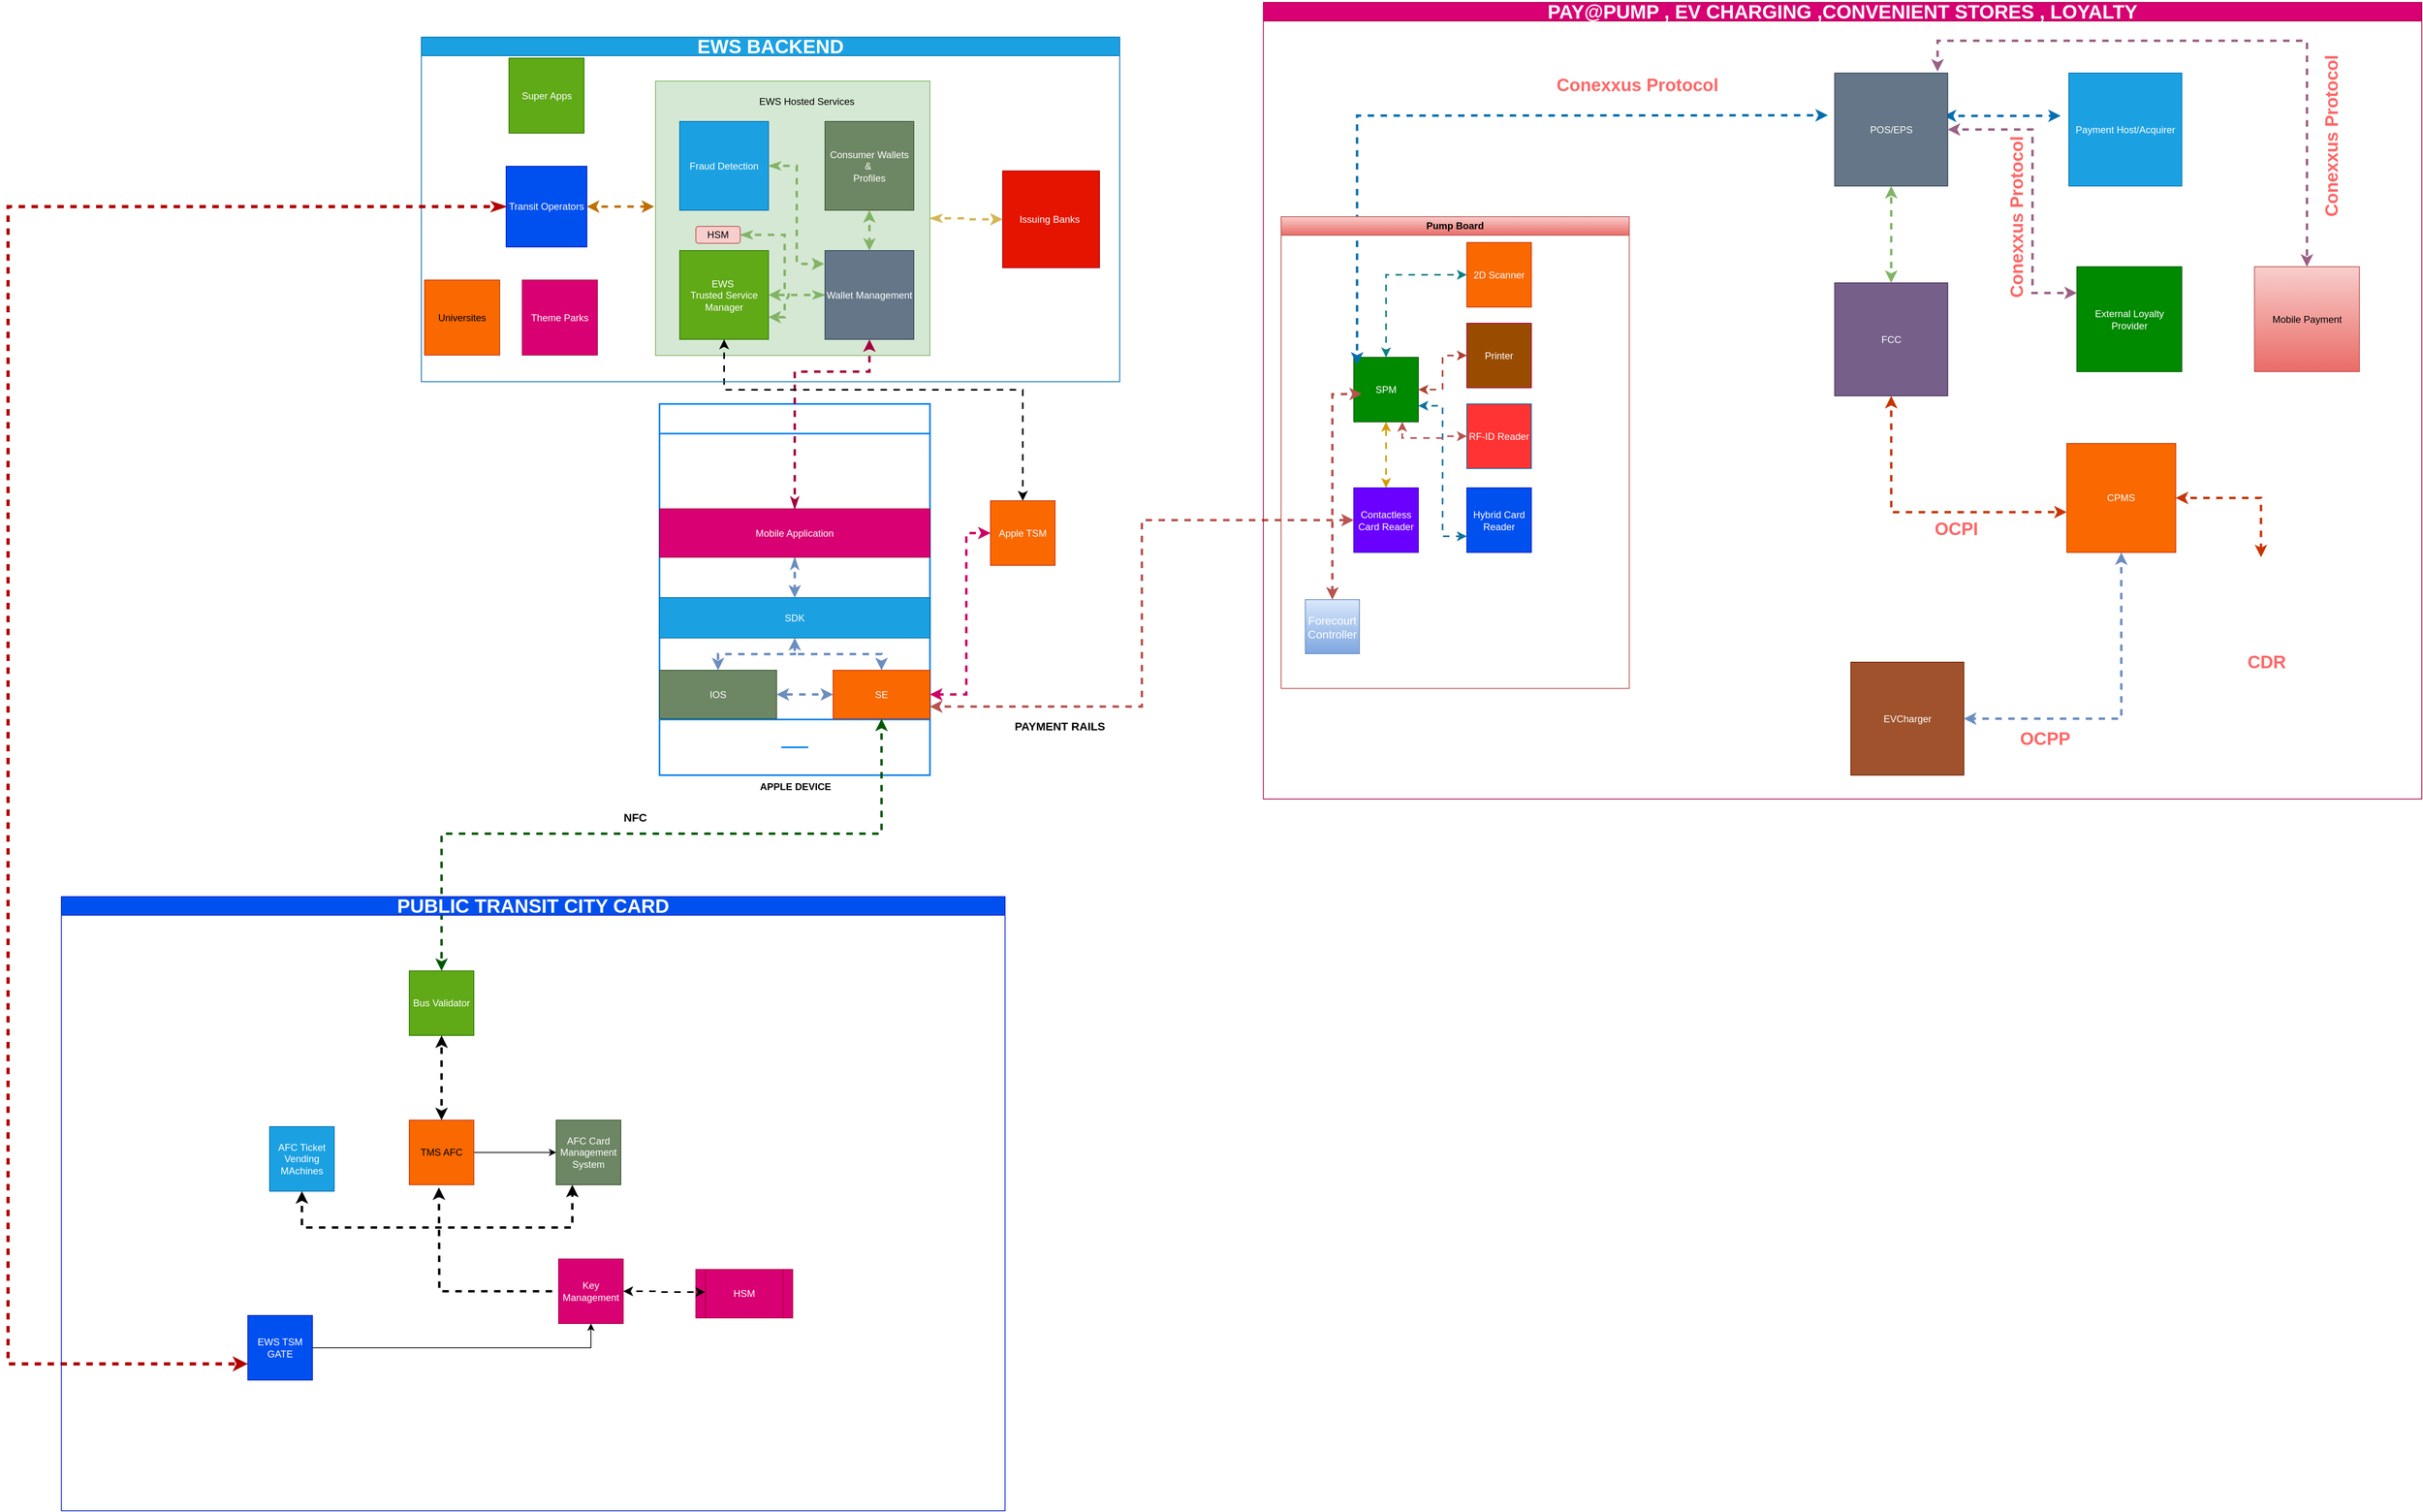 <mxfile version="24.7.17">
  <diagram name="Page-1" id="b392NZ7xWNutharsrv_u">
    <mxGraphModel dx="3591" dy="1106" grid="0" gridSize="10" guides="1" tooltips="1" connect="1" arrows="1" fold="1" page="0" pageScale="1" pageWidth="850" pageHeight="1100" math="0" shadow="0">
      <root>
        <mxCell id="0" />
        <mxCell id="1" parent="0" />
        <mxCell id="jf5I7HkN9PbyXn5ZmQ9L-95" style="edgeStyle=orthogonalEdgeStyle;rounded=0;orthogonalLoop=1;jettySize=auto;html=1;entryX=0;entryY=0.75;entryDx=0;entryDy=0;fillColor=#b1ddf0;strokeColor=#10739e;exitX=1;exitY=0.75;exitDx=0;exitDy=0;startArrow=classic;startFill=1;strokeWidth=2;flowAnimation=1;" edge="1" parent="1" source="jf5I7HkN9PbyXn5ZmQ9L-96" target="jf5I7HkN9PbyXn5ZmQ9L-103">
          <mxGeometry relative="1" as="geometry" />
        </mxCell>
        <mxCell id="jf5I7HkN9PbyXn5ZmQ9L-96" value="SPM" style="whiteSpace=wrap;html=1;aspect=fixed;fillColor=#008a00;fontColor=#ffffff;strokeColor=#005700;" vertex="1" parent="1">
          <mxGeometry x="620" y="819.75" width="80" height="80" as="geometry" />
        </mxCell>
        <mxCell id="jf5I7HkN9PbyXn5ZmQ9L-97" style="edgeStyle=orthogonalEdgeStyle;rounded=0;orthogonalLoop=1;jettySize=auto;html=1;fillColor=#fad9d5;strokeColor=#ae4132;startArrow=classic;startFill=1;strokeWidth=2;flowAnimation=1;" edge="1" parent="1" source="jf5I7HkN9PbyXn5ZmQ9L-98" target="jf5I7HkN9PbyXn5ZmQ9L-96">
          <mxGeometry relative="1" as="geometry" />
        </mxCell>
        <mxCell id="jf5I7HkN9PbyXn5ZmQ9L-98" value="Printer" style="whiteSpace=wrap;html=1;aspect=fixed;fillColor=#994C00;strokeColor=#A50040;fontColor=#ffffff;" vertex="1" parent="1">
          <mxGeometry x="760" y="777.5" width="80" height="80" as="geometry" />
        </mxCell>
        <mxCell id="jf5I7HkN9PbyXn5ZmQ9L-99" style="edgeStyle=orthogonalEdgeStyle;rounded=0;orthogonalLoop=1;jettySize=auto;html=1;entryX=0.5;entryY=0;entryDx=0;entryDy=0;fillColor=#b0e3e6;strokeColor=#0e8088;strokeWidth=2;flowAnimation=1;startArrow=classic;startFill=1;" edge="1" parent="1" source="jf5I7HkN9PbyXn5ZmQ9L-100" target="jf5I7HkN9PbyXn5ZmQ9L-96">
          <mxGeometry relative="1" as="geometry" />
        </mxCell>
        <mxCell id="jf5I7HkN9PbyXn5ZmQ9L-100" value="&lt;font color=&quot;#ffffff&quot;&gt;2D Scanner&lt;/font&gt;" style="whiteSpace=wrap;html=1;aspect=fixed;fillColor=#fa6800;strokeColor=#C73500;fontColor=#000000;" vertex="1" parent="1">
          <mxGeometry x="760" y="677.5" width="80" height="80" as="geometry" />
        </mxCell>
        <mxCell id="jf5I7HkN9PbyXn5ZmQ9L-101" style="edgeStyle=orthogonalEdgeStyle;rounded=0;orthogonalLoop=1;jettySize=auto;html=1;entryX=0.75;entryY=1;entryDx=0;entryDy=0;fillColor=#f8cecc;strokeColor=#b85450;startArrow=classic;startFill=1;strokeWidth=2;flowAnimation=1;" edge="1" parent="1" source="jf5I7HkN9PbyXn5ZmQ9L-102" target="jf5I7HkN9PbyXn5ZmQ9L-96">
          <mxGeometry relative="1" as="geometry" />
        </mxCell>
        <mxCell id="jf5I7HkN9PbyXn5ZmQ9L-102" value="RF-ID Reader" style="whiteSpace=wrap;html=1;aspect=fixed;fillColor=#FF3333;strokeColor=#006EAF;fontColor=#ffffff;" vertex="1" parent="1">
          <mxGeometry x="760" y="877.5" width="80" height="80" as="geometry" />
        </mxCell>
        <mxCell id="jf5I7HkN9PbyXn5ZmQ9L-103" value="Hybrid Card Reader" style="whiteSpace=wrap;html=1;aspect=fixed;fillColor=#0050ef;strokeColor=#001DBC;fontColor=#ffffff;" vertex="1" parent="1">
          <mxGeometry x="760" y="981.5" width="80" height="80" as="geometry" />
        </mxCell>
        <mxCell id="jf5I7HkN9PbyXn5ZmQ9L-104" style="edgeStyle=orthogonalEdgeStyle;rounded=0;orthogonalLoop=1;jettySize=auto;html=1;entryX=0.5;entryY=1;entryDx=0;entryDy=0;fillColor=#ffe6cc;strokeColor=#d79b00;startArrow=classic;startFill=1;strokeWidth=2;flowAnimation=1;" edge="1" parent="1" source="jf5I7HkN9PbyXn5ZmQ9L-105" target="jf5I7HkN9PbyXn5ZmQ9L-96">
          <mxGeometry relative="1" as="geometry" />
        </mxCell>
        <mxCell id="jf5I7HkN9PbyXn5ZmQ9L-105" value="Contactless Card Reader" style="whiteSpace=wrap;html=1;aspect=fixed;fillColor=#6a00ff;strokeColor=#3700CC;fontColor=#ffffff;" vertex="1" parent="1">
          <mxGeometry x="620" y="981.5" width="80" height="80" as="geometry" />
        </mxCell>
        <mxCell id="jf5I7HkN9PbyXn5ZmQ9L-106" style="edgeStyle=orthogonalEdgeStyle;rounded=0;orthogonalLoop=1;jettySize=auto;html=1;entryX=0.051;entryY=0.114;entryDx=0;entryDy=0;entryPerimeter=0;fillColor=none;strokeColor=#006EAF;strokeWidth=3;flowAnimation=1;startArrow=classic;startFill=1;" edge="1" parent="1" target="jf5I7HkN9PbyXn5ZmQ9L-96">
          <mxGeometry relative="1" as="geometry">
            <mxPoint x="1207.33" y="519.833" as="sourcePoint" />
          </mxGeometry>
        </mxCell>
        <mxCell id="jf5I7HkN9PbyXn5ZmQ9L-107" style="edgeStyle=orthogonalEdgeStyle;rounded=0;orthogonalLoop=1;jettySize=auto;html=1;exitX=0.965;exitY=0.379;exitDx=0;exitDy=0;exitPerimeter=0;fillColor=#1ba1e2;strokeColor=#006EAF;strokeWidth=3;flowAnimation=1;startArrow=classic;startFill=1;" edge="1" parent="1" source="jf5I7HkN9PbyXn5ZmQ9L-112">
          <mxGeometry relative="1" as="geometry">
            <mxPoint x="1495.75" y="520.5" as="targetPoint" />
          </mxGeometry>
        </mxCell>
        <mxCell id="jf5I7HkN9PbyXn5ZmQ9L-109" style="edgeStyle=orthogonalEdgeStyle;rounded=0;orthogonalLoop=1;jettySize=auto;html=1;entryX=0;entryY=0.75;entryDx=0;entryDy=0;strokeWidth=3;startArrow=classic;startFill=1;flowAnimation=1;shape=link;strokeColor=none;" edge="1" parent="1" source="jf5I7HkN9PbyXn5ZmQ9L-131" target="jf5I7HkN9PbyXn5ZmQ9L-115">
          <mxGeometry relative="1" as="geometry" />
        </mxCell>
        <mxCell id="jf5I7HkN9PbyXn5ZmQ9L-110" style="edgeStyle=orthogonalEdgeStyle;rounded=0;orthogonalLoop=1;jettySize=auto;html=1;entryX=0.5;entryY=0;entryDx=0;entryDy=0;startArrow=classic;startFill=1;strokeWidth=3;fillColor=none;gradientColor=#d5739d;strokeColor=#996185;flowAnimation=1;exitX=0.91;exitY=-0.013;exitDx=0;exitDy=0;exitPerimeter=0;" edge="1" parent="1" source="jf5I7HkN9PbyXn5ZmQ9L-112" target="jf5I7HkN9PbyXn5ZmQ9L-128">
          <mxGeometry relative="1" as="geometry">
            <mxPoint x="1365.75" y="457.5" as="sourcePoint" />
            <Array as="points">
              <mxPoint x="1342.75" y="427.5" />
              <mxPoint x="1800.75" y="427.5" />
            </Array>
          </mxGeometry>
        </mxCell>
        <mxCell id="jf5I7HkN9PbyXn5ZmQ9L-111" style="edgeStyle=orthogonalEdgeStyle;rounded=0;orthogonalLoop=1;jettySize=auto;html=1;entryX=0;entryY=0.25;entryDx=0;entryDy=0;startArrow=classic;startFill=1;fillColor=#e6d0de;gradientColor=#d5739d;strokeColor=#996185;strokeWidth=3;flowAnimation=1;" edge="1" parent="1" source="jf5I7HkN9PbyXn5ZmQ9L-112" target="jf5I7HkN9PbyXn5ZmQ9L-115">
          <mxGeometry relative="1" as="geometry">
            <Array as="points">
              <mxPoint x="1460.75" y="537.5" />
              <mxPoint x="1460.75" y="740.5" />
            </Array>
          </mxGeometry>
        </mxCell>
        <mxCell id="jf5I7HkN9PbyXn5ZmQ9L-112" value="POS/EPS" style="whiteSpace=wrap;html=1;aspect=fixed;fillColor=#647687;fontColor=#ffffff;strokeColor=#314354;" vertex="1" parent="1">
          <mxGeometry x="1215.75" y="467.5" width="140" height="140" as="geometry" />
        </mxCell>
        <mxCell id="jf5I7HkN9PbyXn5ZmQ9L-113" value="&lt;b style=&quot;font-size: 22px;&quot;&gt;&lt;font style=&quot;font-size: 22px;&quot; color=&quot;#ff6666&quot;&gt;Conexxus Protocol&lt;/font&gt;&lt;/b&gt;" style="text;html=1;align=center;verticalAlign=middle;whiteSpace=wrap;rounded=0;fontSize=22;" vertex="1" parent="1">
          <mxGeometry x="837.25" y="467.5" width="268.5" height="30" as="geometry" />
        </mxCell>
        <mxCell id="jf5I7HkN9PbyXn5ZmQ9L-114" value="Payment Host/Acquirer" style="whiteSpace=wrap;html=1;aspect=fixed;fillColor=#1ba1e2;fontColor=#ffffff;strokeColor=#006EAF;" vertex="1" parent="1">
          <mxGeometry x="1505.75" y="467.5" width="140" height="140" as="geometry" />
        </mxCell>
        <mxCell id="jf5I7HkN9PbyXn5ZmQ9L-115" value="External Loyalty Provider" style="whiteSpace=wrap;html=1;aspect=fixed;fillColor=#008a00;fontColor=#ffffff;strokeColor=#005700;" vertex="1" parent="1">
          <mxGeometry x="1515.75" y="707.5" width="130" height="130" as="geometry" />
        </mxCell>
        <mxCell id="jf5I7HkN9PbyXn5ZmQ9L-116" style="edgeStyle=orthogonalEdgeStyle;rounded=0;orthogonalLoop=1;jettySize=auto;html=1;startArrow=classic;startFill=1;fillColor=#d5e8d4;strokeColor=#82b366;flowAnimation=1;strokeWidth=3;gradientColor=#97d077;" edge="1" parent="1" source="jf5I7HkN9PbyXn5ZmQ9L-117" target="jf5I7HkN9PbyXn5ZmQ9L-112">
          <mxGeometry relative="1" as="geometry" />
        </mxCell>
        <mxCell id="jf5I7HkN9PbyXn5ZmQ9L-117" value="FCC" style="whiteSpace=wrap;html=1;aspect=fixed;fillColor=#76608a;fontColor=#ffffff;strokeColor=#432D57;" vertex="1" parent="1">
          <mxGeometry x="1215.75" y="727.5" width="140" height="140" as="geometry" />
        </mxCell>
        <mxCell id="jf5I7HkN9PbyXn5ZmQ9L-118" style="edgeStyle=orthogonalEdgeStyle;rounded=0;orthogonalLoop=1;jettySize=auto;html=1;entryX=1;entryY=0.5;entryDx=0;entryDy=0;exitX=0.5;exitY=1;exitDx=0;exitDy=0;startArrow=classic;startFill=1;flowAnimation=1;strokeWidth=3;fillColor=#dae8fc;gradientColor=#7ea6e0;strokeColor=#6c8ebf;" edge="1" parent="1" source="jf5I7HkN9PbyXn5ZmQ9L-119" target="jf5I7HkN9PbyXn5ZmQ9L-125">
          <mxGeometry relative="1" as="geometry" />
        </mxCell>
        <mxCell id="jf5I7HkN9PbyXn5ZmQ9L-119" value="&lt;font color=&quot;#ffffff&quot;&gt;CPMS&lt;/font&gt;" style="whiteSpace=wrap;html=1;aspect=fixed;fillColor=#fa6800;fontColor=#000000;strokeColor=#C73500;" vertex="1" parent="1">
          <mxGeometry x="1503.25" y="926.5" width="135" height="135" as="geometry" />
        </mxCell>
        <mxCell id="jf5I7HkN9PbyXn5ZmQ9L-120" style="edgeStyle=orthogonalEdgeStyle;rounded=0;orthogonalLoop=1;jettySize=auto;html=1;entryX=-0.001;entryY=0.63;entryDx=0;entryDy=0;entryPerimeter=0;exitX=0.5;exitY=1;exitDx=0;exitDy=0;fillColor=#fa6800;strokeColor=#C73500;strokeWidth=3;startArrow=classic;startFill=1;flowAnimation=1;" edge="1" parent="1" source="jf5I7HkN9PbyXn5ZmQ9L-117" target="jf5I7HkN9PbyXn5ZmQ9L-119">
          <mxGeometry relative="1" as="geometry" />
        </mxCell>
        <mxCell id="jf5I7HkN9PbyXn5ZmQ9L-121" value="&lt;b style=&quot;font-size: 22px;&quot;&gt;&lt;font style=&quot;font-size: 22px;&quot; color=&quot;#ff6666&quot;&gt;OCPI&lt;/font&gt;&lt;/b&gt;" style="text;html=1;align=center;verticalAlign=middle;whiteSpace=wrap;rounded=0;fontSize=22;" vertex="1" parent="1">
          <mxGeometry x="1265.75" y="1017.5" width="201" height="30" as="geometry" />
        </mxCell>
        <mxCell id="jf5I7HkN9PbyXn5ZmQ9L-122" value="" style="shape=image;verticalLabelPosition=bottom;labelBackgroundColor=default;verticalAlign=top;aspect=fixed;imageAspect=0;image=https://cdn3d.iconscout.com/3d/premium/thumb/sql-3d-icon-download-in-png-blend-fbx-gltf-file-formats--database-storage-data-cloud-servers-programming-pack-website-development-icons-8000482.png?f=webp;" vertex="1" parent="1">
          <mxGeometry x="1695.75" y="1067.5" width="96" height="96" as="geometry" />
        </mxCell>
        <mxCell id="jf5I7HkN9PbyXn5ZmQ9L-123" style="edgeStyle=orthogonalEdgeStyle;rounded=0;orthogonalLoop=1;jettySize=auto;html=1;exitX=1;exitY=0.5;exitDx=0;exitDy=0;fillColor=#fa6800;strokeColor=#C73500;strokeWidth=3;startArrow=classic;startFill=1;flowAnimation=1;" edge="1" parent="1" source="jf5I7HkN9PbyXn5ZmQ9L-119" target="jf5I7HkN9PbyXn5ZmQ9L-122">
          <mxGeometry relative="1" as="geometry">
            <mxPoint x="1295.75" y="877.5" as="sourcePoint" />
            <mxPoint x="1512.75" y="1021.5" as="targetPoint" />
          </mxGeometry>
        </mxCell>
        <mxCell id="jf5I7HkN9PbyXn5ZmQ9L-124" value="&lt;b style=&quot;font-size: 22px;&quot;&gt;&lt;font style=&quot;font-size: 22px;&quot; color=&quot;#ff6666&quot;&gt;CDR&lt;/font&gt;&lt;/b&gt;" style="text;html=1;align=center;verticalAlign=middle;whiteSpace=wrap;rounded=0;fontSize=22;" vertex="1" parent="1">
          <mxGeometry x="1705.75" y="1177.5" width="90" height="40" as="geometry" />
        </mxCell>
        <mxCell id="jf5I7HkN9PbyXn5ZmQ9L-125" value="EVCharger" style="whiteSpace=wrap;html=1;aspect=fixed;fillColor=#a0522d;fontColor=#ffffff;strokeColor=#6D1F00;" vertex="1" parent="1">
          <mxGeometry x="1235.75" y="1197.5" width="140" height="140" as="geometry" />
        </mxCell>
        <mxCell id="jf5I7HkN9PbyXn5ZmQ9L-126" value="&lt;b style=&quot;font-size: 22px;&quot;&gt;&lt;font style=&quot;font-size: 22px;&quot; color=&quot;#ff6666&quot;&gt;OCPP&lt;/font&gt;&lt;/b&gt;" style="text;html=1;align=center;verticalAlign=middle;whiteSpace=wrap;rounded=0;fontSize=22;" vertex="1" parent="1">
          <mxGeometry x="1375.75" y="1277.5" width="201" height="30" as="geometry" />
        </mxCell>
        <mxCell id="jf5I7HkN9PbyXn5ZmQ9L-128" value="Mobile Payment" style="whiteSpace=wrap;html=1;aspect=fixed;fillColor=#f8cecc;strokeColor=#b85450;gradientColor=#ea6b66;" vertex="1" parent="1">
          <mxGeometry x="1735.75" y="707.5" width="130" height="130" as="geometry" />
        </mxCell>
        <mxCell id="jf5I7HkN9PbyXn5ZmQ9L-129" value="&lt;b style=&quot;font-size: 22px;&quot;&gt;&lt;font style=&quot;font-size: 22px;&quot; color=&quot;#ff6666&quot;&gt;Conexxus Protocol&lt;/font&gt;&lt;/b&gt;" style="text;html=1;align=center;verticalAlign=middle;whiteSpace=wrap;rounded=0;rotation=-90;fontSize=22;" vertex="1" parent="1">
          <mxGeometry x="1705.75" y="530.5" width="251" height="30" as="geometry" />
        </mxCell>
        <mxCell id="jf5I7HkN9PbyXn5ZmQ9L-130" value="" style="edgeStyle=orthogonalEdgeStyle;rounded=0;orthogonalLoop=1;jettySize=auto;html=1;entryX=0;entryY=0.75;entryDx=0;entryDy=0;strokeWidth=3;startArrow=classic;startFill=1;flowAnimation=1;shape=link;strokeColor=none;" edge="1" parent="1" source="jf5I7HkN9PbyXn5ZmQ9L-112" target="jf5I7HkN9PbyXn5ZmQ9L-131">
          <mxGeometry relative="1" as="geometry">
            <mxPoint x="1355.75" y="537.5" as="sourcePoint" />
            <mxPoint x="1515.75" y="805.5" as="targetPoint" />
          </mxGeometry>
        </mxCell>
        <mxCell id="jf5I7HkN9PbyXn5ZmQ9L-131" value="&lt;b style=&quot;font-size: 22px;&quot;&gt;&lt;font style=&quot;font-size: 22px;&quot; color=&quot;#ff6666&quot;&gt;Conexxus Protocol&lt;/font&gt;&lt;/b&gt;" style="text;html=1;align=center;verticalAlign=middle;whiteSpace=wrap;rounded=0;rotation=-90;fontSize=22;" vertex="1" parent="1">
          <mxGeometry x="1301.25" y="630.5" width="280" height="30" as="geometry" />
        </mxCell>
        <mxCell id="jf5I7HkN9PbyXn5ZmQ9L-134" value="Pump Board" style="swimlane;whiteSpace=wrap;html=1;fillColor=#f8cecc;gradientColor=#ea6b66;strokeColor=#b85450;" vertex="1" parent="1">
          <mxGeometry x="530" y="645.5" width="431.25" height="584.5" as="geometry" />
        </mxCell>
        <mxCell id="jf5I7HkN9PbyXn5ZmQ9L-135" style="edgeStyle=orthogonalEdgeStyle;rounded=0;orthogonalLoop=1;jettySize=auto;html=1;entryX=0.5;entryY=0;entryDx=0;entryDy=0;startArrow=classic;startFill=1;strokeWidth=2;flowAnimation=1;" edge="1" parent="jf5I7HkN9PbyXn5ZmQ9L-134" target="jf5I7HkN9PbyXn5ZmQ9L-137">
          <mxGeometry relative="1" as="geometry">
            <mxPoint x="218.769" y="140.0" as="sourcePoint" />
          </mxGeometry>
        </mxCell>
        <mxCell id="jf5I7HkN9PbyXn5ZmQ9L-141" value="&lt;font color=&quot;#ffffff&quot; style=&quot;font-size: 14px;&quot;&gt;Forecourt Controller&lt;/font&gt;" style="whiteSpace=wrap;html=1;aspect=fixed;fillColor=#dae8fc;gradientColor=#7ea6e0;strokeColor=#6c8ebf;" vertex="1" parent="jf5I7HkN9PbyXn5ZmQ9L-134">
          <mxGeometry x="30" y="474.5" width="67" height="67" as="geometry" />
        </mxCell>
        <mxCell id="jf5I7HkN9PbyXn5ZmQ9L-142" style="edgeStyle=orthogonalEdgeStyle;rounded=0;orthogonalLoop=1;jettySize=auto;html=1;entryX=0.5;entryY=0;entryDx=0;entryDy=0;startArrow=classic;startFill=1;strokeWidth=3;fillColor=#f8cecc;gradientColor=#ea6b66;strokeColor=#b85450;flowAnimation=1;" edge="1" parent="1" target="jf5I7HkN9PbyXn5ZmQ9L-141">
          <mxGeometry relative="1" as="geometry">
            <mxPoint x="630" y="865" as="sourcePoint" />
          </mxGeometry>
        </mxCell>
        <mxCell id="jf5I7HkN9PbyXn5ZmQ9L-207" style="edgeStyle=orthogonalEdgeStyle;rounded=0;orthogonalLoop=1;jettySize=auto;html=1;entryX=0;entryY=0.5;entryDx=0;entryDy=0;startArrow=classicThin;startFill=1;fillColor=#fff2cc;gradientColor=#ffd966;strokeColor=#d6b656;strokeWidth=3;flowAnimation=1;" edge="1" parent="1" source="jf5I7HkN9PbyXn5ZmQ9L-208" target="jf5I7HkN9PbyXn5ZmQ9L-221">
          <mxGeometry relative="1" as="geometry" />
        </mxCell>
        <mxCell id="jf5I7HkN9PbyXn5ZmQ9L-208" value="" style="whiteSpace=wrap;html=1;aspect=fixed;fillColor=#d5e8d4;strokeColor=#82b366;" vertex="1" parent="1">
          <mxGeometry x="-245" y="477.5" width="340" height="340" as="geometry" />
        </mxCell>
        <mxCell id="jf5I7HkN9PbyXn5ZmQ9L-209" value="&lt;b&gt;APPLE DEVICE&lt;/b&gt;" style="html=1;verticalLabelPosition=bottom;align=center;labelBackgroundColor=#ffffff;verticalAlign=top;strokeWidth=2;strokeColor=#0080F0;shadow=0;dashed=0;shape=mxgraph.ios7.icons.smartphone;" vertex="1" parent="1">
          <mxGeometry x="-240" y="877.5" width="335" height="460" as="geometry" />
        </mxCell>
        <mxCell id="jf5I7HkN9PbyXn5ZmQ9L-210" value="IOS" style="rounded=0;whiteSpace=wrap;html=1;fillColor=#6d8764;fontColor=#ffffff;strokeColor=#3A5431;" vertex="1" parent="1">
          <mxGeometry x="-240" y="1207.5" width="145" height="60" as="geometry" />
        </mxCell>
        <mxCell id="jf5I7HkN9PbyXn5ZmQ9L-211" style="edgeStyle=orthogonalEdgeStyle;rounded=0;orthogonalLoop=1;jettySize=auto;html=1;startArrow=classic;startFill=1;flowAnimation=1;fillColor=#dae8fc;strokeColor=#6c8ebf;strokeWidth=3;" edge="1" parent="1" source="jf5I7HkN9PbyXn5ZmQ9L-212" target="jf5I7HkN9PbyXn5ZmQ9L-210">
          <mxGeometry relative="1" as="geometry" />
        </mxCell>
        <mxCell id="jf5I7HkN9PbyXn5ZmQ9L-232" style="edgeStyle=orthogonalEdgeStyle;rounded=0;orthogonalLoop=1;jettySize=auto;html=1;entryX=0;entryY=0.5;entryDx=0;entryDy=0;startArrow=classic;startFill=1;strokeWidth=3;fillColor=#f8cecc;strokeColor=#b85450;flowAnimation=1;exitX=1;exitY=0.75;exitDx=0;exitDy=0;" edge="1" parent="1" source="jf5I7HkN9PbyXn5ZmQ9L-212" target="jf5I7HkN9PbyXn5ZmQ9L-105">
          <mxGeometry relative="1" as="geometry" />
        </mxCell>
        <mxCell id="jf5I7HkN9PbyXn5ZmQ9L-237" style="edgeStyle=orthogonalEdgeStyle;rounded=0;orthogonalLoop=1;jettySize=auto;html=1;entryX=0.5;entryY=0;entryDx=0;entryDy=0;flowAnimation=1;fillColor=#008a00;strokeColor=#005700;strokeWidth=3;startArrow=classic;startFill=1;" edge="1" parent="1" source="jf5I7HkN9PbyXn5ZmQ9L-212" target="jf5I7HkN9PbyXn5ZmQ9L-236">
          <mxGeometry relative="1" as="geometry">
            <Array as="points">
              <mxPoint x="35" y="1410" />
              <mxPoint x="-510" y="1410" />
            </Array>
          </mxGeometry>
        </mxCell>
        <mxCell id="jf5I7HkN9PbyXn5ZmQ9L-212" value="&lt;font color=&quot;#ffffff&quot;&gt;SE&lt;/font&gt;" style="rounded=0;whiteSpace=wrap;html=1;fillColor=#fa6800;fontColor=#000000;strokeColor=#C73500;" vertex="1" parent="1">
          <mxGeometry x="-25" y="1207.5" width="120" height="60" as="geometry" />
        </mxCell>
        <mxCell id="jf5I7HkN9PbyXn5ZmQ9L-213" style="edgeStyle=orthogonalEdgeStyle;rounded=0;orthogonalLoop=1;jettySize=auto;html=1;entryX=0.5;entryY=0;entryDx=0;entryDy=0;flowAnimation=1;fillColor=#dae8fc;strokeColor=#6c8ebf;strokeWidth=3;" edge="1" parent="1" source="jf5I7HkN9PbyXn5ZmQ9L-214" target="jf5I7HkN9PbyXn5ZmQ9L-212">
          <mxGeometry relative="1" as="geometry" />
        </mxCell>
        <mxCell id="jf5I7HkN9PbyXn5ZmQ9L-214" value="SDK" style="rounded=0;whiteSpace=wrap;html=1;fillColor=#1ba1e2;fontColor=#ffffff;strokeColor=#006EAF;" vertex="1" parent="1">
          <mxGeometry x="-240" y="1117.5" width="335" height="50" as="geometry" />
        </mxCell>
        <mxCell id="jf5I7HkN9PbyXn5ZmQ9L-215" style="edgeStyle=orthogonalEdgeStyle;rounded=0;orthogonalLoop=1;jettySize=auto;html=1;exitX=0.5;exitY=1;exitDx=0;exitDy=0;startArrow=classic;startFill=1;flowAnimation=1;strokeWidth=3;fillColor=#dae8fc;strokeColor=#6c8ebf;" edge="1" parent="1" source="jf5I7HkN9PbyXn5ZmQ9L-214" target="jf5I7HkN9PbyXn5ZmQ9L-210">
          <mxGeometry relative="1" as="geometry">
            <mxPoint x="-62" y="1187.5" as="sourcePoint" />
            <mxPoint x="45" y="1217.5" as="targetPoint" />
          </mxGeometry>
        </mxCell>
        <mxCell id="jf5I7HkN9PbyXn5ZmQ9L-216" style="edgeStyle=orthogonalEdgeStyle;rounded=0;orthogonalLoop=1;jettySize=auto;html=1;entryX=0.5;entryY=0;entryDx=0;entryDy=0;startArrow=classicThin;startFill=1;flowAnimation=1;fillColor=#dae8fc;strokeColor=#6c8ebf;strokeWidth=3;" edge="1" parent="1" source="jf5I7HkN9PbyXn5ZmQ9L-218" target="jf5I7HkN9PbyXn5ZmQ9L-214">
          <mxGeometry relative="1" as="geometry" />
        </mxCell>
        <mxCell id="jf5I7HkN9PbyXn5ZmQ9L-217" style="edgeStyle=orthogonalEdgeStyle;rounded=0;orthogonalLoop=1;jettySize=auto;html=1;entryX=0.5;entryY=1;entryDx=0;entryDy=0;startArrow=classicThin;startFill=1;flowAnimation=1;fillColor=#d80073;strokeColor=#A50040;strokeWidth=3;exitX=0.5;exitY=0.283;exitDx=0;exitDy=0;exitPerimeter=0;" edge="1" parent="1" source="jf5I7HkN9PbyXn5ZmQ9L-209" target="jf5I7HkN9PbyXn5ZmQ9L-223">
          <mxGeometry relative="1" as="geometry">
            <mxPoint x="20" y="1007.5" as="sourcePoint" />
          </mxGeometry>
        </mxCell>
        <mxCell id="jf5I7HkN9PbyXn5ZmQ9L-218" value="Mobile Application" style="rounded=0;whiteSpace=wrap;html=1;fillColor=#d80073;fontColor=#ffffff;strokeColor=#A50040;" vertex="1" parent="1">
          <mxGeometry x="-240" y="1007.5" width="335" height="60" as="geometry" />
        </mxCell>
        <mxCell id="jf5I7HkN9PbyXn5ZmQ9L-240" style="edgeStyle=orthogonalEdgeStyle;rounded=0;orthogonalLoop=1;jettySize=auto;html=1;entryX=0.5;entryY=0;entryDx=0;entryDy=0;flowAnimation=1;strokeWidth=2;startArrow=classic;startFill=1;" edge="1" parent="1" source="jf5I7HkN9PbyXn5ZmQ9L-219" target="jf5I7HkN9PbyXn5ZmQ9L-238">
          <mxGeometry relative="1" as="geometry">
            <Array as="points">
              <mxPoint x="-160" y="860" />
              <mxPoint x="210" y="860" />
            </Array>
          </mxGeometry>
        </mxCell>
        <mxCell id="jf5I7HkN9PbyXn5ZmQ9L-219" value="EWS&amp;nbsp;&lt;div&gt;Trusted Service Manager&lt;/div&gt;" style="whiteSpace=wrap;html=1;aspect=fixed;fillColor=#60a917;strokeColor=#2D7600;fontColor=#ffffff;" vertex="1" parent="1">
          <mxGeometry x="-215" y="687.5" width="110" height="110" as="geometry" />
        </mxCell>
        <mxCell id="jf5I7HkN9PbyXn5ZmQ9L-221" value="Issuing Banks&amp;nbsp;" style="whiteSpace=wrap;html=1;aspect=fixed;fillColor=#e51400;strokeColor=#B20000;fontColor=#ffffff;" vertex="1" parent="1">
          <mxGeometry x="185" y="588.75" width="120" height="120" as="geometry" />
        </mxCell>
        <mxCell id="jf5I7HkN9PbyXn5ZmQ9L-222" style="edgeStyle=orthogonalEdgeStyle;rounded=0;orthogonalLoop=1;jettySize=auto;html=1;startArrow=classicThin;startFill=1;strokeWidth=3;flowAnimation=1;fillColor=#d5e8d4;strokeColor=#82b366;gradientColor=#97d077;" edge="1" parent="1" source="jf5I7HkN9PbyXn5ZmQ9L-223" target="jf5I7HkN9PbyXn5ZmQ9L-219">
          <mxGeometry relative="1" as="geometry" />
        </mxCell>
        <mxCell id="jf5I7HkN9PbyXn5ZmQ9L-223" value="&lt;font color=&quot;#ffffff&quot;&gt;Wallet Management&lt;/font&gt;" style="whiteSpace=wrap;html=1;aspect=fixed;fillColor=#647687;strokeColor=#314354;fontColor=#ffffff;" vertex="1" parent="1">
          <mxGeometry x="-35" y="687.5" width="110" height="110" as="geometry" />
        </mxCell>
        <mxCell id="jf5I7HkN9PbyXn5ZmQ9L-224" style="edgeStyle=orthogonalEdgeStyle;rounded=0;orthogonalLoop=1;jettySize=auto;html=1;entryX=0.5;entryY=0;entryDx=0;entryDy=0;startArrow=classic;startFill=1;fillColor=#d5e8d4;gradientColor=#97d077;strokeColor=#82b366;strokeWidth=3;flowAnimation=1;" edge="1" parent="1" source="jf5I7HkN9PbyXn5ZmQ9L-225" target="jf5I7HkN9PbyXn5ZmQ9L-223">
          <mxGeometry relative="1" as="geometry" />
        </mxCell>
        <mxCell id="jf5I7HkN9PbyXn5ZmQ9L-225" value="&lt;font color=&quot;#ffffff&quot;&gt;Consumer Wallets &amp;amp;&amp;nbsp;&lt;/font&gt;&lt;div&gt;&lt;font color=&quot;#ffffff&quot;&gt;Profiles&lt;/font&gt;&lt;/div&gt;" style="whiteSpace=wrap;html=1;aspect=fixed;fillColor=#6d8764;strokeColor=#3A5431;fontColor=#ffffff;" vertex="1" parent="1">
          <mxGeometry x="-35" y="527.5" width="110" height="110" as="geometry" />
        </mxCell>
        <mxCell id="jf5I7HkN9PbyXn5ZmQ9L-226" value="&lt;font color=&quot;#ffffff&quot;&gt;Fraud Detection&lt;/font&gt;" style="whiteSpace=wrap;html=1;aspect=fixed;fillColor=#1ba1e2;strokeColor=#006EAF;fontColor=#ffffff;" vertex="1" parent="1">
          <mxGeometry x="-215" y="527.5" width="110" height="110" as="geometry" />
        </mxCell>
        <mxCell id="jf5I7HkN9PbyXn5ZmQ9L-227" style="edgeStyle=orthogonalEdgeStyle;rounded=0;orthogonalLoop=1;jettySize=auto;html=1;entryX=-0.009;entryY=0.15;entryDx=0;entryDy=0;entryPerimeter=0;startArrow=classicThin;startFill=1;strokeWidth=3;fillColor=#d5e8d4;gradientColor=#97d077;strokeColor=#82b366;flowAnimation=1;" edge="1" parent="1" source="jf5I7HkN9PbyXn5ZmQ9L-226" target="jf5I7HkN9PbyXn5ZmQ9L-223">
          <mxGeometry relative="1" as="geometry" />
        </mxCell>
        <mxCell id="jf5I7HkN9PbyXn5ZmQ9L-228" value="EWS Hosted Services" style="text;html=1;align=center;verticalAlign=middle;whiteSpace=wrap;rounded=0;" vertex="1" parent="1">
          <mxGeometry x="-125" y="487.5" width="135" height="30" as="geometry" />
        </mxCell>
        <mxCell id="jf5I7HkN9PbyXn5ZmQ9L-230" style="edgeStyle=orthogonalEdgeStyle;rounded=0;orthogonalLoop=1;jettySize=auto;html=1;entryX=1;entryY=0.75;entryDx=0;entryDy=0;startArrow=classicThin;startFill=1;fillColor=#d5e8d4;gradientColor=#97d077;strokeColor=#82b366;flowAnimation=1;strokeWidth=3;jumpStyle=arc;" edge="1" parent="1" source="jf5I7HkN9PbyXn5ZmQ9L-231" target="jf5I7HkN9PbyXn5ZmQ9L-219">
          <mxGeometry relative="1" as="geometry">
            <Array as="points">
              <mxPoint x="-85" y="668.5" />
              <mxPoint x="-85" y="770.5" />
            </Array>
          </mxGeometry>
        </mxCell>
        <mxCell id="jf5I7HkN9PbyXn5ZmQ9L-231" value="HSM" style="rounded=1;whiteSpace=wrap;html=1;fillColor=#f8cecc;strokeColor=#b85450;" vertex="1" parent="1">
          <mxGeometry x="-195" y="657.5" width="55" height="21" as="geometry" />
        </mxCell>
        <mxCell id="jf5I7HkN9PbyXn5ZmQ9L-233" value="&lt;font style=&quot;font-size: 24px;&quot;&gt;EWS BACKEND&lt;/font&gt;" style="swimlane;whiteSpace=wrap;html=1;fillColor=#1ba1e2;strokeColor=#006EAF;fontColor=#ffffff;" vertex="1" parent="1">
          <mxGeometry x="-535" y="423" width="865" height="427" as="geometry" />
        </mxCell>
        <mxCell id="jf5I7HkN9PbyXn5ZmQ9L-234" style="edgeStyle=orthogonalEdgeStyle;rounded=0;orthogonalLoop=1;jettySize=auto;html=1;entryX=0.5;entryY=0;entryDx=0;entryDy=0;startArrow=classic;startFill=1;strokeWidth=2;flowAnimation=1;" edge="1" parent="jf5I7HkN9PbyXn5ZmQ9L-233">
          <mxGeometry relative="1" as="geometry">
            <mxPoint x="218.769" y="140.0" as="sourcePoint" />
          </mxGeometry>
        </mxCell>
        <mxCell id="jf5I7HkN9PbyXn5ZmQ9L-298" style="edgeStyle=orthogonalEdgeStyle;rounded=0;orthogonalLoop=1;jettySize=auto;html=1;startArrow=classic;startFill=1;strokeWidth=3;fillColor=#f0a30a;strokeColor=#BD7000;flowAnimation=1;" edge="1" parent="jf5I7HkN9PbyXn5ZmQ9L-233" source="jf5I7HkN9PbyXn5ZmQ9L-295">
          <mxGeometry relative="1" as="geometry">
            <mxPoint x="288.333" y="210" as="targetPoint" />
          </mxGeometry>
        </mxCell>
        <mxCell id="jf5I7HkN9PbyXn5ZmQ9L-295" value="Transit Operators" style="whiteSpace=wrap;html=1;aspect=fixed;fillColor=#0050ef;strokeColor=#001DBC;fontColor=#ffffff;" vertex="1" parent="jf5I7HkN9PbyXn5ZmQ9L-233">
          <mxGeometry x="105" y="160" width="100" height="100" as="geometry" />
        </mxCell>
        <mxCell id="jf5I7HkN9PbyXn5ZmQ9L-296" value="Universites" style="whiteSpace=wrap;html=1;aspect=fixed;fillColor=#fa6800;strokeColor=#C73500;fontColor=#000000;" vertex="1" parent="jf5I7HkN9PbyXn5ZmQ9L-233">
          <mxGeometry x="4" y="301" width="93" height="93" as="geometry" />
        </mxCell>
        <mxCell id="jf5I7HkN9PbyXn5ZmQ9L-297" value="Theme Parks" style="whiteSpace=wrap;html=1;aspect=fixed;fillColor=#d80073;strokeColor=#A50040;fontColor=#ffffff;" vertex="1" parent="jf5I7HkN9PbyXn5ZmQ9L-233">
          <mxGeometry x="125" y="301" width="93" height="93" as="geometry" />
        </mxCell>
        <mxCell id="jf5I7HkN9PbyXn5ZmQ9L-302" value="Super Apps" style="whiteSpace=wrap;html=1;aspect=fixed;fillColor=#60a917;strokeColor=#2D7600;fontColor=#ffffff;" vertex="1" parent="jf5I7HkN9PbyXn5ZmQ9L-233">
          <mxGeometry x="108.5" y="26" width="93" height="93" as="geometry" />
        </mxCell>
        <mxCell id="jf5I7HkN9PbyXn5ZmQ9L-236" value="Bus Validator" style="whiteSpace=wrap;html=1;aspect=fixed;fillColor=#60a917;fontColor=#ffffff;strokeColor=#2D7600;" vertex="1" parent="1">
          <mxGeometry x="-550" y="1580" width="80" height="80" as="geometry" />
        </mxCell>
        <mxCell id="jf5I7HkN9PbyXn5ZmQ9L-239" style="edgeStyle=orthogonalEdgeStyle;rounded=0;orthogonalLoop=1;jettySize=auto;html=1;entryX=1;entryY=0.5;entryDx=0;entryDy=0;strokeColor=#CC0066;strokeWidth=3;startArrow=classic;startFill=1;flowAnimation=1;" edge="1" parent="1" source="jf5I7HkN9PbyXn5ZmQ9L-238" target="jf5I7HkN9PbyXn5ZmQ9L-212">
          <mxGeometry relative="1" as="geometry">
            <Array as="points">
              <mxPoint x="140" y="1037" />
              <mxPoint x="140" y="1237" />
            </Array>
          </mxGeometry>
        </mxCell>
        <mxCell id="jf5I7HkN9PbyXn5ZmQ9L-238" value="&lt;font color=&quot;#ffffff&quot;&gt;Apple TSM&lt;/font&gt;" style="whiteSpace=wrap;html=1;aspect=fixed;fillColor=#fa6800;fontColor=#000000;strokeColor=#C73500;" vertex="1" parent="1">
          <mxGeometry x="170" y="997.5" width="80" height="80" as="geometry" />
        </mxCell>
        <mxCell id="jf5I7HkN9PbyXn5ZmQ9L-241" value="&lt;b&gt;&lt;font style=&quot;font-size: 14px;&quot;&gt;PAYMENT RAILS&lt;/font&gt;&lt;/b&gt;" style="text;html=1;align=center;verticalAlign=middle;whiteSpace=wrap;rounded=0;" vertex="1" parent="1">
          <mxGeometry x="146" y="1262" width="220" height="30" as="geometry" />
        </mxCell>
        <mxCell id="jf5I7HkN9PbyXn5ZmQ9L-263" style="edgeStyle=orthogonalEdgeStyle;rounded=0;orthogonalLoop=1;jettySize=auto;html=1;entryX=0.5;entryY=1;entryDx=0;entryDy=0;startArrow=classic;startFill=1;flowAnimation=1;strokeWidth=3;" edge="1" parent="1" source="jf5I7HkN9PbyXn5ZmQ9L-262" target="jf5I7HkN9PbyXn5ZmQ9L-236">
          <mxGeometry relative="1" as="geometry" />
        </mxCell>
        <mxCell id="jf5I7HkN9PbyXn5ZmQ9L-265" style="edgeStyle=orthogonalEdgeStyle;rounded=0;orthogonalLoop=1;jettySize=auto;html=1;entryX=0;entryY=0.5;entryDx=0;entryDy=0;" edge="1" parent="1" source="jf5I7HkN9PbyXn5ZmQ9L-262" target="jf5I7HkN9PbyXn5ZmQ9L-264">
          <mxGeometry relative="1" as="geometry" />
        </mxCell>
        <mxCell id="jf5I7HkN9PbyXn5ZmQ9L-262" value="TMS AFC" style="whiteSpace=wrap;html=1;aspect=fixed;fillColor=#fa6800;fontColor=#000000;strokeColor=#C73500;" vertex="1" parent="1">
          <mxGeometry x="-550" y="1765" width="80" height="80" as="geometry" />
        </mxCell>
        <mxCell id="jf5I7HkN9PbyXn5ZmQ9L-264" value="AFC Card Management System" style="whiteSpace=wrap;html=1;aspect=fixed;fillColor=#6d8764;fontColor=#ffffff;strokeColor=#3A5431;" vertex="1" parent="1">
          <mxGeometry x="-368" y="1765" width="80" height="80" as="geometry" />
        </mxCell>
        <mxCell id="jf5I7HkN9PbyXn5ZmQ9L-269" style="edgeStyle=orthogonalEdgeStyle;rounded=0;orthogonalLoop=1;jettySize=auto;html=1;flowAnimation=1;strokeWidth=3;" edge="1" parent="1" source="jf5I7HkN9PbyXn5ZmQ9L-266">
          <mxGeometry relative="1" as="geometry">
            <mxPoint x="-513.333" y="1848.333" as="targetPoint" />
          </mxGeometry>
        </mxCell>
        <mxCell id="jf5I7HkN9PbyXn5ZmQ9L-266" value="Key Management" style="whiteSpace=wrap;html=1;aspect=fixed;fillColor=#d80073;fontColor=#ffffff;strokeColor=#A50040;" vertex="1" parent="1">
          <mxGeometry x="-365" y="1937" width="80" height="80" as="geometry" />
        </mxCell>
        <mxCell id="jf5I7HkN9PbyXn5ZmQ9L-267" value="HSM" style="shape=process;whiteSpace=wrap;html=1;backgroundOutline=1;fillColor=#d80073;fontColor=#ffffff;strokeColor=#A50040;" vertex="1" parent="1">
          <mxGeometry x="-195" y="1950" width="120" height="60" as="geometry" />
        </mxCell>
        <mxCell id="jf5I7HkN9PbyXn5ZmQ9L-268" style="edgeStyle=orthogonalEdgeStyle;rounded=0;orthogonalLoop=1;jettySize=auto;html=1;entryX=0.097;entryY=0.467;entryDx=0;entryDy=0;entryPerimeter=0;flowAnimation=1;strokeWidth=2;startArrow=classic;startFill=1;" edge="1" parent="1" source="jf5I7HkN9PbyXn5ZmQ9L-266" target="jf5I7HkN9PbyXn5ZmQ9L-267">
          <mxGeometry relative="1" as="geometry" />
        </mxCell>
        <mxCell id="jf5I7HkN9PbyXn5ZmQ9L-271" style="edgeStyle=orthogonalEdgeStyle;rounded=0;orthogonalLoop=1;jettySize=auto;html=1;entryX=0.25;entryY=1;entryDx=0;entryDy=0;startArrow=classic;startFill=1;flowAnimation=1;strokeWidth=3;" edge="1" parent="1" source="jf5I7HkN9PbyXn5ZmQ9L-270" target="jf5I7HkN9PbyXn5ZmQ9L-264">
          <mxGeometry relative="1" as="geometry">
            <Array as="points">
              <mxPoint x="-683" y="1898" />
              <mxPoint x="-348" y="1898" />
            </Array>
          </mxGeometry>
        </mxCell>
        <mxCell id="jf5I7HkN9PbyXn5ZmQ9L-270" value="AFC Ticket Vending MAchines" style="whiteSpace=wrap;html=1;aspect=fixed;fillColor=#1ba1e2;fontColor=#ffffff;strokeColor=#006EAF;" vertex="1" parent="1">
          <mxGeometry x="-723" y="1773" width="80" height="80" as="geometry" />
        </mxCell>
        <mxCell id="jf5I7HkN9PbyXn5ZmQ9L-283" value="&lt;b&gt;&lt;font style=&quot;font-size: 14px;&quot;&gt;NFC&lt;/font&gt;&lt;/b&gt;" style="text;html=1;align=center;verticalAlign=middle;whiteSpace=wrap;rounded=0;" vertex="1" parent="1">
          <mxGeometry x="-300" y="1375" width="60" height="30" as="geometry" />
        </mxCell>
        <mxCell id="jf5I7HkN9PbyXn5ZmQ9L-292" value="&lt;font style=&quot;font-size: 24px;&quot;&gt;PAY@PUMP , EV CHARGING ,CONVENIENT STORES , LOYALTY&lt;/font&gt;" style="swimlane;whiteSpace=wrap;html=1;fillColor=#d80073;strokeColor=#A50040;fontColor=#ffffff;" vertex="1" parent="1">
          <mxGeometry x="508" y="380" width="1435" height="987" as="geometry" />
        </mxCell>
        <mxCell id="jf5I7HkN9PbyXn5ZmQ9L-293" style="edgeStyle=orthogonalEdgeStyle;rounded=0;orthogonalLoop=1;jettySize=auto;html=1;entryX=0.5;entryY=0;entryDx=0;entryDy=0;startArrow=classic;startFill=1;strokeWidth=2;flowAnimation=1;" edge="1" parent="jf5I7HkN9PbyXn5ZmQ9L-292">
          <mxGeometry relative="1" as="geometry">
            <mxPoint x="218.769" y="140.0" as="sourcePoint" />
          </mxGeometry>
        </mxCell>
        <mxCell id="jf5I7HkN9PbyXn5ZmQ9L-301" style="edgeStyle=orthogonalEdgeStyle;rounded=0;orthogonalLoop=1;jettySize=auto;html=1;entryX=0.5;entryY=1;entryDx=0;entryDy=0;" edge="1" parent="1" source="jf5I7HkN9PbyXn5ZmQ9L-300" target="jf5I7HkN9PbyXn5ZmQ9L-266">
          <mxGeometry relative="1" as="geometry" />
        </mxCell>
        <mxCell id="jf5I7HkN9PbyXn5ZmQ9L-300" value="EWS TSM GATE" style="whiteSpace=wrap;html=1;aspect=fixed;fillColor=#0050ef;fontColor=#ffffff;strokeColor=#001DBC;" vertex="1" parent="1">
          <mxGeometry x="-750" y="2007" width="80" height="80" as="geometry" />
        </mxCell>
        <mxCell id="jf5I7HkN9PbyXn5ZmQ9L-299" style="edgeStyle=orthogonalEdgeStyle;rounded=0;orthogonalLoop=1;jettySize=auto;html=1;entryX=0;entryY=0.75;entryDx=0;entryDy=0;startArrow=classicThin;startFill=1;strokeWidth=4;fillColor=#e51400;strokeColor=#B20000;flowAnimation=1;" edge="1" parent="1" source="jf5I7HkN9PbyXn5ZmQ9L-295" target="jf5I7HkN9PbyXn5ZmQ9L-300">
          <mxGeometry relative="1" as="geometry">
            <mxPoint x="-953.333" y="1880.0" as="targetPoint" />
            <Array as="points">
              <mxPoint x="-1047" y="633" />
              <mxPoint x="-1047" y="2067" />
            </Array>
          </mxGeometry>
        </mxCell>
        <mxCell id="jf5I7HkN9PbyXn5ZmQ9L-311" value="&lt;font style=&quot;font-size: 24px;&quot;&gt;PUBLIC TRANSIT CITY CARD&lt;/font&gt;" style="swimlane;whiteSpace=wrap;html=1;fillColor=#0050ef;strokeColor=#001DBC;fontColor=#ffffff;" vertex="1" parent="1">
          <mxGeometry x="-981" y="1488" width="1169" height="761" as="geometry" />
        </mxCell>
        <mxCell id="jf5I7HkN9PbyXn5ZmQ9L-312" style="edgeStyle=orthogonalEdgeStyle;rounded=0;orthogonalLoop=1;jettySize=auto;html=1;entryX=0.5;entryY=0;entryDx=0;entryDy=0;startArrow=classic;startFill=1;strokeWidth=2;flowAnimation=1;" edge="1" parent="jf5I7HkN9PbyXn5ZmQ9L-311">
          <mxGeometry relative="1" as="geometry">
            <mxPoint x="218.769" y="140.0" as="sourcePoint" />
          </mxGeometry>
        </mxCell>
      </root>
    </mxGraphModel>
  </diagram>
</mxfile>
